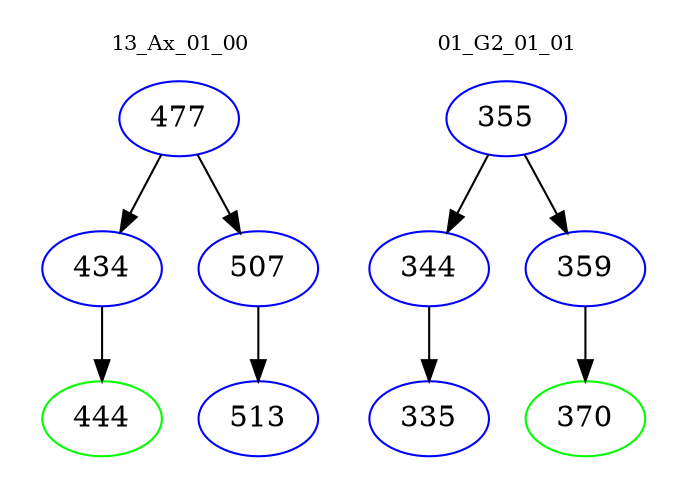 digraph{
subgraph cluster_0 {
color = white
label = "13_Ax_01_00";
fontsize=10;
T0_477 [label="477", color="blue"]
T0_477 -> T0_434 [color="black"]
T0_434 [label="434", color="blue"]
T0_434 -> T0_444 [color="black"]
T0_444 [label="444", color="green"]
T0_477 -> T0_507 [color="black"]
T0_507 [label="507", color="blue"]
T0_507 -> T0_513 [color="black"]
T0_513 [label="513", color="blue"]
}
subgraph cluster_1 {
color = white
label = "01_G2_01_01";
fontsize=10;
T1_355 [label="355", color="blue"]
T1_355 -> T1_344 [color="black"]
T1_344 [label="344", color="blue"]
T1_344 -> T1_335 [color="black"]
T1_335 [label="335", color="blue"]
T1_355 -> T1_359 [color="black"]
T1_359 [label="359", color="blue"]
T1_359 -> T1_370 [color="black"]
T1_370 [label="370", color="green"]
}
}
